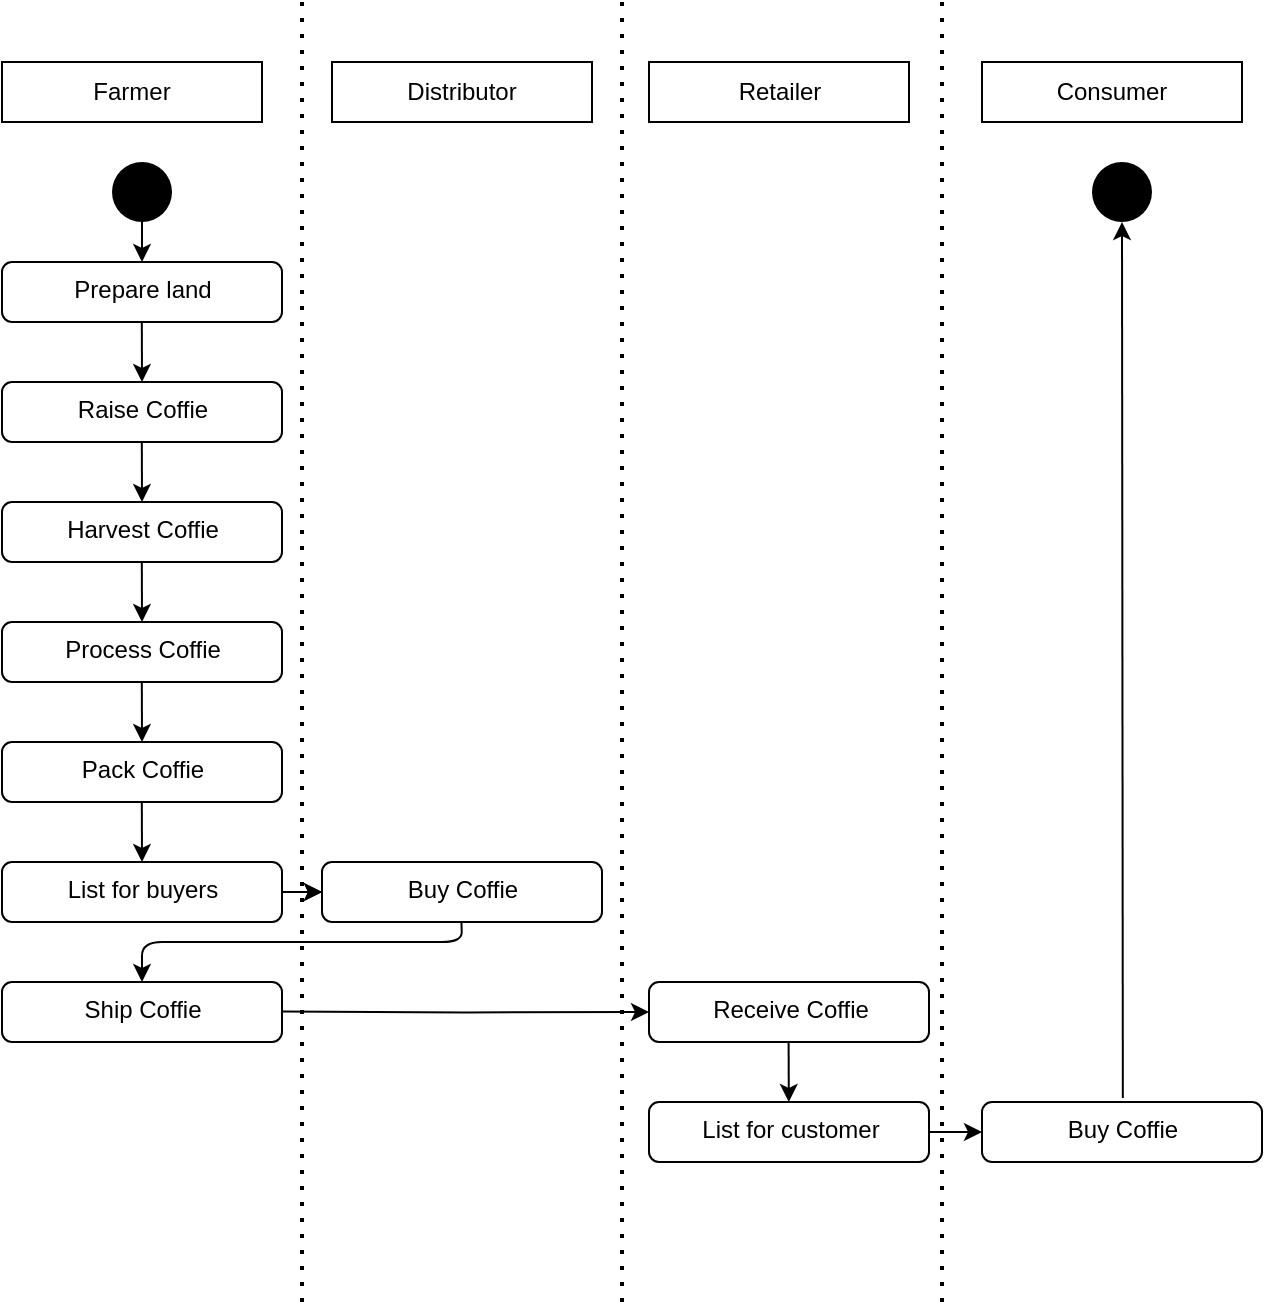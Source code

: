 <mxfile version="13.9.2" type="device" pages="4"><diagram id="e9fCxpU-WHXGcPH0KjLQ" name="activity"><mxGraphModel dx="1344" dy="700" grid="1" gridSize="10" guides="1" tooltips="1" connect="1" arrows="1" fold="1" page="1" pageScale="1" pageWidth="827" pageHeight="1169" math="0" shadow="0"><root><mxCell id="0"/><mxCell id="1" parent="0"/><mxCell id="8_IaiGzdP0HP_OJz6frU-2" value="Farmer" style="rounded=0;whiteSpace=wrap;html=1;" vertex="1" parent="1"><mxGeometry x="90" y="70" width="130" height="30" as="geometry"/></mxCell><mxCell id="8_IaiGzdP0HP_OJz6frU-3" value="Distributor" style="rounded=0;whiteSpace=wrap;html=1;" vertex="1" parent="1"><mxGeometry x="255" y="70" width="130" height="30" as="geometry"/></mxCell><mxCell id="8_IaiGzdP0HP_OJz6frU-4" value="Retailer" style="rounded=0;whiteSpace=wrap;html=1;" vertex="1" parent="1"><mxGeometry x="413.5" y="70" width="130" height="30" as="geometry"/></mxCell><mxCell id="8_IaiGzdP0HP_OJz6frU-5" value="Consumer" style="rounded=0;whiteSpace=wrap;html=1;" vertex="1" parent="1"><mxGeometry x="580" y="70" width="130" height="30" as="geometry"/></mxCell><mxCell id="8_IaiGzdP0HP_OJz6frU-7" value="" style="ellipse;fillColor=#000000;strokeColor=none;" vertex="1" parent="1"><mxGeometry x="145" y="120" width="30" height="30" as="geometry"/></mxCell><mxCell id="8_IaiGzdP0HP_OJz6frU-8" value="Prepare land" style="html=1;align=center;verticalAlign=top;rounded=1;absoluteArcSize=1;arcSize=10;dashed=0;" vertex="1" parent="1"><mxGeometry x="90" y="170" width="140" height="30" as="geometry"/></mxCell><mxCell id="8_IaiGzdP0HP_OJz6frU-9" value="Raise Coffie" style="html=1;align=center;verticalAlign=top;rounded=1;absoluteArcSize=1;arcSize=10;dashed=0;" vertex="1" parent="1"><mxGeometry x="90" y="230" width="140" height="30" as="geometry"/></mxCell><mxCell id="8_IaiGzdP0HP_OJz6frU-10" value="Harvest Coffie" style="html=1;align=center;verticalAlign=top;rounded=1;absoluteArcSize=1;arcSize=10;dashed=0;" vertex="1" parent="1"><mxGeometry x="90" y="290" width="140" height="30" as="geometry"/></mxCell><mxCell id="8_IaiGzdP0HP_OJz6frU-11" value="Process Coffie" style="html=1;align=center;verticalAlign=top;rounded=1;absoluteArcSize=1;arcSize=10;dashed=0;" vertex="1" parent="1"><mxGeometry x="90" y="350" width="140" height="30" as="geometry"/></mxCell><mxCell id="8_IaiGzdP0HP_OJz6frU-12" value="Pack Coffie" style="html=1;align=center;verticalAlign=top;rounded=1;absoluteArcSize=1;arcSize=10;dashed=0;" vertex="1" parent="1"><mxGeometry x="90" y="410" width="140" height="30" as="geometry"/></mxCell><mxCell id="8_IaiGzdP0HP_OJz6frU-38" value="" style="edgeStyle=orthogonalEdgeStyle;rounded=0;orthogonalLoop=1;jettySize=auto;html=1;" edge="1" parent="1" source="8_IaiGzdP0HP_OJz6frU-13" target="8_IaiGzdP0HP_OJz6frU-14"><mxGeometry relative="1" as="geometry"/></mxCell><mxCell id="8_IaiGzdP0HP_OJz6frU-13" value="List for buyers" style="html=1;align=center;verticalAlign=top;rounded=1;absoluteArcSize=1;arcSize=10;dashed=0;" vertex="1" parent="1"><mxGeometry x="90" y="470" width="140" height="30" as="geometry"/></mxCell><mxCell id="8_IaiGzdP0HP_OJz6frU-14" value="Buy Coffie" style="html=1;align=center;verticalAlign=top;rounded=1;absoluteArcSize=1;arcSize=10;dashed=0;" vertex="1" parent="1"><mxGeometry x="250" y="470" width="140" height="30" as="geometry"/></mxCell><mxCell id="8_IaiGzdP0HP_OJz6frU-15" value="Receive Coffie" style="html=1;align=center;verticalAlign=top;rounded=1;absoluteArcSize=1;arcSize=10;dashed=0;" vertex="1" parent="1"><mxGeometry x="413.5" y="530" width="140" height="30" as="geometry"/></mxCell><mxCell id="8_IaiGzdP0HP_OJz6frU-16" value="Ship Coffie" style="html=1;align=center;verticalAlign=top;rounded=1;absoluteArcSize=1;arcSize=10;dashed=0;" vertex="1" parent="1"><mxGeometry x="90" y="530" width="140" height="30" as="geometry"/></mxCell><mxCell id="8_IaiGzdP0HP_OJz6frU-17" value="List for customer" style="html=1;align=center;verticalAlign=top;rounded=1;absoluteArcSize=1;arcSize=10;dashed=0;" vertex="1" parent="1"><mxGeometry x="413.5" y="590" width="140" height="30" as="geometry"/></mxCell><mxCell id="8_IaiGzdP0HP_OJz6frU-18" value="Buy Coffie" style="html=1;align=center;verticalAlign=top;rounded=1;absoluteArcSize=1;arcSize=10;dashed=0;" vertex="1" parent="1"><mxGeometry x="580" y="590" width="140" height="30" as="geometry"/></mxCell><mxCell id="8_IaiGzdP0HP_OJz6frU-19" value="" style="ellipse;fillColor=#000000;strokeColor=none;" vertex="1" parent="1"><mxGeometry x="635" y="120" width="30" height="30" as="geometry"/></mxCell><mxCell id="8_IaiGzdP0HP_OJz6frU-29" value="" style="endArrow=classic;html=1;entryX=0.5;entryY=0;entryDx=0;entryDy=0;exitX=0.5;exitY=1;exitDx=0;exitDy=0;" edge="1" parent="1" source="8_IaiGzdP0HP_OJz6frU-7" target="8_IaiGzdP0HP_OJz6frU-8"><mxGeometry width="50" height="50" relative="1" as="geometry"><mxPoint x="170" y="250" as="sourcePoint"/><mxPoint x="170" y="220" as="targetPoint"/></mxGeometry></mxCell><mxCell id="8_IaiGzdP0HP_OJz6frU-30" value="" style="endArrow=classic;html=1;entryX=0.5;entryY=0;entryDx=0;entryDy=0;exitX=0.5;exitY=1;exitDx=0;exitDy=0;" edge="1" parent="1" target="8_IaiGzdP0HP_OJz6frU-9"><mxGeometry width="50" height="50" relative="1" as="geometry"><mxPoint x="159.91" y="200" as="sourcePoint"/><mxPoint x="159.91" y="220" as="targetPoint"/></mxGeometry></mxCell><mxCell id="8_IaiGzdP0HP_OJz6frU-31" value="" style="endArrow=classic;html=1;entryX=0.5;entryY=0;entryDx=0;entryDy=0;exitX=0.5;exitY=1;exitDx=0;exitDy=0;" edge="1" parent="1"><mxGeometry width="50" height="50" relative="1" as="geometry"><mxPoint x="159.91" y="260" as="sourcePoint"/><mxPoint x="160" y="290" as="targetPoint"/></mxGeometry></mxCell><mxCell id="8_IaiGzdP0HP_OJz6frU-32" value="" style="endArrow=classic;html=1;entryX=0.5;entryY=0;entryDx=0;entryDy=0;exitX=0.5;exitY=1;exitDx=0;exitDy=0;" edge="1" parent="1"><mxGeometry width="50" height="50" relative="1" as="geometry"><mxPoint x="159.91" y="320.0" as="sourcePoint"/><mxPoint x="160" y="350.0" as="targetPoint"/></mxGeometry></mxCell><mxCell id="8_IaiGzdP0HP_OJz6frU-33" value="" style="endArrow=classic;html=1;entryX=0.5;entryY=0;entryDx=0;entryDy=0;exitX=0.5;exitY=1;exitDx=0;exitDy=0;" edge="1" parent="1"><mxGeometry width="50" height="50" relative="1" as="geometry"><mxPoint x="159.91" y="380.0" as="sourcePoint"/><mxPoint x="160" y="410.0" as="targetPoint"/></mxGeometry></mxCell><mxCell id="8_IaiGzdP0HP_OJz6frU-34" value="" style="endArrow=classic;html=1;entryX=0.5;entryY=0;entryDx=0;entryDy=0;exitX=0.5;exitY=1;exitDx=0;exitDy=0;" edge="1" parent="1"><mxGeometry width="50" height="50" relative="1" as="geometry"><mxPoint x="159.91" y="440" as="sourcePoint"/><mxPoint x="160" y="470" as="targetPoint"/></mxGeometry></mxCell><mxCell id="8_IaiGzdP0HP_OJz6frU-35" value="" style="endArrow=classic;html=1;entryX=0;entryY=0.5;entryDx=0;entryDy=0;" edge="1" parent="1" target="8_IaiGzdP0HP_OJz6frU-14"><mxGeometry width="50" height="50" relative="1" as="geometry"><mxPoint x="230" y="485" as="sourcePoint"/><mxPoint x="240.09" y="490" as="targetPoint"/></mxGeometry></mxCell><mxCell id="8_IaiGzdP0HP_OJz6frU-36" value="" style="endArrow=classic;html=1;entryX=0.5;entryY=0;entryDx=0;entryDy=0;exitX=0.5;exitY=1;exitDx=0;exitDy=0;" edge="1" parent="1" target="8_IaiGzdP0HP_OJz6frU-16"><mxGeometry width="50" height="50" relative="1" as="geometry"><mxPoint x="319.72" y="500" as="sourcePoint"/><mxPoint x="319.81" y="530" as="targetPoint"/><Array as="points"><mxPoint x="320" y="510"/><mxPoint x="160" y="510"/></Array></mxGeometry></mxCell><mxCell id="8_IaiGzdP0HP_OJz6frU-39" value="" style="edgeStyle=orthogonalEdgeStyle;rounded=0;orthogonalLoop=1;jettySize=auto;html=1;entryX=0;entryY=0.5;entryDx=0;entryDy=0;" edge="1" parent="1" target="8_IaiGzdP0HP_OJz6frU-15"><mxGeometry relative="1" as="geometry"><mxPoint x="230" y="544.72" as="sourcePoint"/><mxPoint x="250" y="544.72" as="targetPoint"/></mxGeometry></mxCell><mxCell id="8_IaiGzdP0HP_OJz6frU-41" value="" style="endArrow=classic;html=1;entryX=0.5;entryY=0;entryDx=0;entryDy=0;exitX=0.5;exitY=1;exitDx=0;exitDy=0;" edge="1" parent="1"><mxGeometry width="50" height="50" relative="1" as="geometry"><mxPoint x="483.31" y="560" as="sourcePoint"/><mxPoint x="483.4" y="590" as="targetPoint"/></mxGeometry></mxCell><mxCell id="8_IaiGzdP0HP_OJz6frU-42" value="" style="endArrow=classic;html=1;exitX=1;exitY=0.5;exitDx=0;exitDy=0;entryX=0;entryY=0.5;entryDx=0;entryDy=0;" edge="1" parent="1" source="8_IaiGzdP0HP_OJz6frU-17" target="8_IaiGzdP0HP_OJz6frU-18"><mxGeometry width="50" height="50" relative="1" as="geometry"><mxPoint x="530" y="600.0" as="sourcePoint"/><mxPoint x="549" y="600" as="targetPoint"/></mxGeometry></mxCell><mxCell id="8_IaiGzdP0HP_OJz6frU-43" value="" style="endArrow=classic;html=1;entryX=0.5;entryY=1;entryDx=0;entryDy=0;exitX=0.503;exitY=-0.065;exitDx=0;exitDy=0;exitPerimeter=0;" edge="1" parent="1" source="8_IaiGzdP0HP_OJz6frU-18" target="8_IaiGzdP0HP_OJz6frU-19"><mxGeometry width="50" height="50" relative="1" as="geometry"><mxPoint x="620" y="580" as="sourcePoint"/><mxPoint x="620" y="160" as="targetPoint"/></mxGeometry></mxCell><mxCell id="8_IaiGzdP0HP_OJz6frU-44" value="" style="endArrow=none;dashed=1;html=1;dashPattern=1 3;strokeWidth=2;" edge="1" parent="1"><mxGeometry width="50" height="50" relative="1" as="geometry"><mxPoint x="240" y="690" as="sourcePoint"/><mxPoint x="240" y="40" as="targetPoint"/></mxGeometry></mxCell><mxCell id="8_IaiGzdP0HP_OJz6frU-45" value="" style="endArrow=none;dashed=1;html=1;dashPattern=1 3;strokeWidth=2;" edge="1" parent="1"><mxGeometry width="50" height="50" relative="1" as="geometry"><mxPoint x="400" y="690" as="sourcePoint"/><mxPoint x="400" y="40" as="targetPoint"/></mxGeometry></mxCell><mxCell id="8_IaiGzdP0HP_OJz6frU-46" value="" style="endArrow=none;dashed=1;html=1;dashPattern=1 3;strokeWidth=2;" edge="1" parent="1"><mxGeometry width="50" height="50" relative="1" as="geometry"><mxPoint x="560" y="690" as="sourcePoint"/><mxPoint x="560" y="40" as="targetPoint"/></mxGeometry></mxCell></root></mxGraphModel></diagram><diagram id="zgwiIW_dNNlIrsWDrz5J" name="sequence"><mxGraphModel dx="1232" dy="642" grid="1" gridSize="10" guides="1" tooltips="1" connect="1" arrows="1" fold="1" page="1" pageScale="1" pageWidth="827" pageHeight="1169" math="0" shadow="0"><root><mxCell id="5LWjA1ypY0tnn872EK9a-0"/><mxCell id="5LWjA1ypY0tnn872EK9a-1" parent="5LWjA1ypY0tnn872EK9a-0"/><mxCell id="MhWWAoXyLkbSi7-GrC1S-8" value="Coffee" style="shape=umlLifeline;perimeter=lifelinePerimeter;whiteSpace=wrap;html=1;container=1;collapsible=0;recursiveResize=0;outlineConnect=0;" vertex="1" parent="5LWjA1ypY0tnn872EK9a-1"><mxGeometry x="40" y="40" width="100" height="740" as="geometry"/></mxCell><mxCell id="MhWWAoXyLkbSi7-GrC1S-19" value="" style="html=1;points=[];perimeter=orthogonalPerimeter;" vertex="1" parent="MhWWAoXyLkbSi7-GrC1S-8"><mxGeometry x="45" y="80" width="10" height="560" as="geometry"/></mxCell><mxCell id="MhWWAoXyLkbSi7-GrC1S-9" value="Farmer" style="shape=umlLifeline;perimeter=lifelinePerimeter;whiteSpace=wrap;html=1;container=1;collapsible=0;recursiveResize=0;outlineConnect=0;" vertex="1" parent="5LWjA1ypY0tnn872EK9a-1"><mxGeometry x="200" y="40" width="100" height="720" as="geometry"/></mxCell><mxCell id="MhWWAoXyLkbSi7-GrC1S-22" value="" style="html=1;points=[];perimeter=orthogonalPerimeter;" vertex="1" parent="MhWWAoXyLkbSi7-GrC1S-9"><mxGeometry x="45" y="80" width="10" height="300" as="geometry"/></mxCell><mxCell id="MhWWAoXyLkbSi7-GrC1S-10" value="Distributor" style="shape=umlLifeline;perimeter=lifelinePerimeter;whiteSpace=wrap;html=1;container=1;collapsible=0;recursiveResize=0;outlineConnect=0;" vertex="1" parent="5LWjA1ypY0tnn872EK9a-1"><mxGeometry x="370" y="40" width="100" height="740" as="geometry"/></mxCell><mxCell id="MhWWAoXyLkbSi7-GrC1S-38" value="" style="html=1;points=[];perimeter=orthogonalPerimeter;" vertex="1" parent="MhWWAoXyLkbSi7-GrC1S-10"><mxGeometry x="45" y="210" width="10" height="80" as="geometry"/></mxCell><mxCell id="MhWWAoXyLkbSi7-GrC1S-11" value="Retailer" style="shape=umlLifeline;perimeter=lifelinePerimeter;whiteSpace=wrap;html=1;container=1;collapsible=0;recursiveResize=0;outlineConnect=0;" vertex="1" parent="5LWjA1ypY0tnn872EK9a-1"><mxGeometry x="550" y="40" width="100" height="740" as="geometry"/></mxCell><mxCell id="MhWWAoXyLkbSi7-GrC1S-37" value="" style="html=1;points=[];perimeter=orthogonalPerimeter;" vertex="1" parent="MhWWAoXyLkbSi7-GrC1S-11"><mxGeometry x="45" y="290" width="10" height="130" as="geometry"/></mxCell><mxCell id="MhWWAoXyLkbSi7-GrC1S-12" value="Customer" style="shape=umlLifeline;perimeter=lifelinePerimeter;whiteSpace=wrap;html=1;container=1;collapsible=0;recursiveResize=0;outlineConnect=0;" vertex="1" parent="5LWjA1ypY0tnn872EK9a-1"><mxGeometry x="720" y="40" width="100" height="740" as="geometry"/></mxCell><mxCell id="MhWWAoXyLkbSi7-GrC1S-36" value="" style="html=1;points=[];perimeter=orthogonalPerimeter;" vertex="1" parent="MhWWAoXyLkbSi7-GrC1S-12"><mxGeometry x="45" y="350" width="10" height="140" as="geometry"/></mxCell><mxCell id="MhWWAoXyLkbSi7-GrC1S-21" value="harvestItem()" style="html=1;verticalAlign=bottom;endArrow=block;exitX=-0.12;exitY=0.098;exitDx=0;exitDy=0;exitPerimeter=0;" edge="1" parent="5LWjA1ypY0tnn872EK9a-1" source="MhWWAoXyLkbSi7-GrC1S-22" target="MhWWAoXyLkbSi7-GrC1S-19"><mxGeometry width="80" relative="1" as="geometry"><mxPoint x="120" y="189.5" as="sourcePoint"/><mxPoint x="100" y="142" as="targetPoint"/></mxGeometry></mxCell><mxCell id="MhWWAoXyLkbSi7-GrC1S-23" value="processItem()" style="html=1;verticalAlign=bottom;endArrow=block;entryX=0.96;entryY=0.115;entryDx=0;entryDy=0;entryPerimeter=0;" edge="1" parent="5LWjA1ypY0tnn872EK9a-1" source="MhWWAoXyLkbSi7-GrC1S-22" target="MhWWAoXyLkbSi7-GrC1S-19"><mxGeometry width="80" relative="1" as="geometry"><mxPoint x="240.0" y="170" as="sourcePoint"/><mxPoint x="90.0" y="170.32" as="targetPoint"/></mxGeometry></mxCell><mxCell id="MhWWAoXyLkbSi7-GrC1S-24" value="packItem()" style="html=1;verticalAlign=bottom;endArrow=block;entryX=1;entryY=0.193;entryDx=0;entryDy=0;entryPerimeter=0;" edge="1" parent="5LWjA1ypY0tnn872EK9a-1" source="MhWWAoXyLkbSi7-GrC1S-22" target="MhWWAoXyLkbSi7-GrC1S-19"><mxGeometry width="80" relative="1" as="geometry"><mxPoint x="237" y="230.15" as="sourcePoint"/><mxPoint x="90.0" y="230.0" as="targetPoint"/></mxGeometry></mxCell><mxCell id="MhWWAoXyLkbSi7-GrC1S-25" value="addItem()" style="html=1;verticalAlign=bottom;endArrow=block;" edge="1" parent="5LWjA1ypY0tnn872EK9a-1"><mxGeometry width="80" relative="1" as="geometry"><mxPoint x="237" y="271" as="sourcePoint"/><mxPoint x="100" y="271" as="targetPoint"/></mxGeometry></mxCell><mxCell id="MhWWAoXyLkbSi7-GrC1S-26" value="buyItem()" style="html=1;verticalAlign=bottom;endArrow=block;" edge="1" parent="5LWjA1ypY0tnn872EK9a-1" source="MhWWAoXyLkbSi7-GrC1S-38" target="MhWWAoXyLkbSi7-GrC1S-22"><mxGeometry width="80" relative="1" as="geometry"><mxPoint x="407.34" y="300" as="sourcePoint"/><mxPoint x="260" y="300.85" as="targetPoint"/></mxGeometry></mxCell><mxCell id="MhWWAoXyLkbSi7-GrC1S-27" value="receiveItem()" style="html=1;verticalAlign=bottom;endArrow=block;" edge="1" parent="5LWjA1ypY0tnn872EK9a-1" source="MhWWAoXyLkbSi7-GrC1S-37" target="MhWWAoXyLkbSi7-GrC1S-22"><mxGeometry width="80" relative="1" as="geometry"><mxPoint x="560" y="400.15" as="sourcePoint"/><mxPoint x="290" y="400.0" as="targetPoint"/></mxGeometry></mxCell><mxCell id="MhWWAoXyLkbSi7-GrC1S-28" value="purchaseItem()" style="html=1;verticalAlign=bottom;endArrow=block;exitX=-0.033;exitY=0.257;exitDx=0;exitDy=0;exitPerimeter=0;" edge="1" parent="5LWjA1ypY0tnn872EK9a-1"><mxGeometry width="80" relative="1" as="geometry"><mxPoint x="767.34" y="430.0" as="sourcePoint"/><mxPoint x="610" y="428" as="targetPoint"/></mxGeometry></mxCell><mxCell id="MhWWAoXyLkbSi7-GrC1S-29" value="shipItem()" style="html=1;verticalAlign=bottom;endArrow=none;entryX=1.233;entryY=0.275;entryDx=0;entryDy=0;entryPerimeter=0;startArrow=block;startFill=1;endFill=0;" edge="1" parent="5LWjA1ypY0tnn872EK9a-1" source="MhWWAoXyLkbSi7-GrC1S-11"><mxGeometry width="80" relative="1" as="geometry"><mxPoint x="530.0" y="370.15" as="sourcePoint"/><mxPoint x="260" y="370.0" as="targetPoint"/></mxGeometry></mxCell><mxCell id="MhWWAoXyLkbSi7-GrC1S-31" value="fetchItem()" style="html=1;verticalAlign=bottom;endArrow=none;entryX=1.233;entryY=0.275;entryDx=0;entryDy=0;entryPerimeter=0;startArrow=block;startFill=1;endFill=0;" edge="1" parent="5LWjA1ypY0tnn872EK9a-1" source="MhWWAoXyLkbSi7-GrC1S-12"><mxGeometry width="80" relative="1" as="geometry"><mxPoint x="740" y="470" as="sourcePoint"/><mxPoint x="100" y="470.0" as="targetPoint"/></mxGeometry></mxCell><mxCell id="MhWWAoXyLkbSi7-GrC1S-32" value="fetchItem()" style="html=1;verticalAlign=bottom;endArrow=none;entryX=1.233;entryY=0.275;entryDx=0;entryDy=0;entryPerimeter=0;startArrow=block;startFill=1;endFill=0;" edge="1" parent="5LWjA1ypY0tnn872EK9a-1" source="MhWWAoXyLkbSi7-GrC1S-12"><mxGeometry width="80" relative="1" as="geometry"><mxPoint x="740.0" y="500" as="sourcePoint"/><mxPoint x="100" y="500" as="targetPoint"/></mxGeometry></mxCell></root></mxGraphModel></diagram><diagram id="B2jKLcdyxSyyls5CWub5" name="state"><mxGraphModel dx="845" dy="440" grid="1" gridSize="10" guides="1" tooltips="1" connect="1" arrows="1" fold="1" page="1" pageScale="1" pageWidth="827" pageHeight="1169" math="0" shadow="0"><root><mxCell id="j1TKeK3HS9GcrCDWMgZW-0"/><mxCell id="j1TKeK3HS9GcrCDWMgZW-1" parent="j1TKeK3HS9GcrCDWMgZW-0"/><mxCell id="u5nN58gUkvThAKFCCzEJ-17" value="" style="rounded=0;whiteSpace=wrap;html=1;" vertex="1" parent="j1TKeK3HS9GcrCDWMgZW-1"><mxGeometry y="435" width="1825" height="155" as="geometry"/></mxCell><mxCell id="lux2NiXGsREHG_rXZ_CL-0" value="Raised" style="html=1;align=center;verticalAlign=middle;rounded=1;absoluteArcSize=1;arcSize=10;dashed=0;" vertex="1" parent="j1TKeK3HS9GcrCDWMgZW-1"><mxGeometry x="105" y="495" width="140" height="40" as="geometry"/></mxCell><mxCell id="lux2NiXGsREHG_rXZ_CL-8" value="" style="ellipse;fillColor=#000000;strokeColor=none;" vertex="1" parent="j1TKeK3HS9GcrCDWMgZW-1"><mxGeometry x="45" y="500" width="30" height="30" as="geometry"/></mxCell><mxCell id="8ln21yFBmRQxWtLVN_E5-0" value="Harvested" style="html=1;align=center;verticalAlign=middle;rounded=1;absoluteArcSize=1;arcSize=10;dashed=0;" vertex="1" parent="j1TKeK3HS9GcrCDWMgZW-1"><mxGeometry x="269" y="495" width="140" height="40" as="geometry"/></mxCell><mxCell id="CQrrSv8AA5sZNxLF9O2H-0" value="Processed" style="html=1;align=center;verticalAlign=middle;rounded=1;absoluteArcSize=1;arcSize=10;dashed=0;" vertex="1" parent="j1TKeK3HS9GcrCDWMgZW-1"><mxGeometry x="425" y="495" width="140" height="40" as="geometry"/></mxCell><mxCell id="CQrrSv8AA5sZNxLF9O2H-1" value="Packed" style="html=1;align=center;verticalAlign=middle;rounded=1;absoluteArcSize=1;arcSize=10;dashed=0;" vertex="1" parent="j1TKeK3HS9GcrCDWMgZW-1"><mxGeometry x="585" y="495" width="140" height="40" as="geometry"/></mxCell><mxCell id="UP_xIV2l2lLaFTAl6YQy-0" value="adverteised for Distributor" style="html=1;align=center;verticalAlign=middle;rounded=1;absoluteArcSize=1;arcSize=10;dashed=0;" vertex="1" parent="j1TKeK3HS9GcrCDWMgZW-1"><mxGeometry x="745" y="495" width="140" height="40" as="geometry"/></mxCell><mxCell id="PWG3c5Tcv_qAnaU4qOdH-0" value="Sold to Distributor" style="html=1;align=center;verticalAlign=middle;rounded=1;absoluteArcSize=1;arcSize=10;dashed=0;" vertex="1" parent="j1TKeK3HS9GcrCDWMgZW-1"><mxGeometry x="905" y="495" width="140" height="40" as="geometry"/></mxCell><mxCell id="Y_SXz6pP7v4h3f1Hyuw2-0" value="Shipped" style="html=1;align=center;verticalAlign=middle;rounded=1;absoluteArcSize=1;arcSize=10;dashed=0;" vertex="1" parent="j1TKeK3HS9GcrCDWMgZW-1"><mxGeometry x="1065" y="495" width="140" height="40" as="geometry"/></mxCell><mxCell id="u5nN58gUkvThAKFCCzEJ-0" value="Received" style="html=1;align=center;verticalAlign=middle;rounded=1;absoluteArcSize=1;arcSize=10;dashed=0;" vertex="1" parent="j1TKeK3HS9GcrCDWMgZW-1"><mxGeometry x="1225" y="495" width="140" height="40" as="geometry"/></mxCell><mxCell id="u5nN58gUkvThAKFCCzEJ-1" value="advertise for Customer" style="html=1;align=center;verticalAlign=middle;rounded=1;absoluteArcSize=1;arcSize=10;dashed=0;" vertex="1" parent="j1TKeK3HS9GcrCDWMgZW-1"><mxGeometry x="1385" y="495" width="140" height="40" as="geometry"/></mxCell><mxCell id="u5nN58gUkvThAKFCCzEJ-2" value="Sold to Customer" style="html=1;align=center;verticalAlign=middle;rounded=1;absoluteArcSize=1;arcSize=10;dashed=0;" vertex="1" parent="j1TKeK3HS9GcrCDWMgZW-1"><mxGeometry x="1545" y="495" width="140" height="40" as="geometry"/></mxCell><mxCell id="u5nN58gUkvThAKFCCzEJ-3" value="" style="ellipse;html=1;shape=endState;fillColor=#000000;strokeColor=#000000;" vertex="1" parent="j1TKeK3HS9GcrCDWMgZW-1"><mxGeometry x="1725" y="500" width="30" height="30" as="geometry"/></mxCell><mxCell id="u5nN58gUkvThAKFCCzEJ-5" value="" style="endArrow=classic;html=1;entryX=0;entryY=0.5;entryDx=0;entryDy=0;exitX=1;exitY=0.5;exitDx=0;exitDy=0;" edge="1" parent="j1TKeK3HS9GcrCDWMgZW-1" source="lux2NiXGsREHG_rXZ_CL-8" target="lux2NiXGsREHG_rXZ_CL-0"><mxGeometry width="50" height="50" relative="1" as="geometry"><mxPoint x="75" y="510" as="sourcePoint"/><mxPoint x="125" y="460" as="targetPoint"/></mxGeometry></mxCell><mxCell id="u5nN58gUkvThAKFCCzEJ-6" value="" style="endArrow=classic;html=1;exitX=1;exitY=0.5;exitDx=0;exitDy=0;entryX=0;entryY=0.5;entryDx=0;entryDy=0;" edge="1" parent="j1TKeK3HS9GcrCDWMgZW-1" target="8ln21yFBmRQxWtLVN_E5-0"><mxGeometry width="50" height="50" relative="1" as="geometry"><mxPoint x="245.0" y="514.9" as="sourcePoint"/><mxPoint x="265" y="515" as="targetPoint"/></mxGeometry></mxCell><mxCell id="u5nN58gUkvThAKFCCzEJ-7" value="" style="endArrow=classic;html=1;exitX=1;exitY=0.5;exitDx=0;exitDy=0;" edge="1" parent="j1TKeK3HS9GcrCDWMgZW-1"><mxGeometry width="50" height="50" relative="1" as="geometry"><mxPoint x="409.0" y="514.88" as="sourcePoint"/><mxPoint x="425" y="515" as="targetPoint"/></mxGeometry></mxCell><mxCell id="u5nN58gUkvThAKFCCzEJ-8" value="" style="endArrow=classic;html=1;exitX=1;exitY=0.5;exitDx=0;exitDy=0;entryX=0;entryY=0.5;entryDx=0;entryDy=0;" edge="1" parent="j1TKeK3HS9GcrCDWMgZW-1" target="CQrrSv8AA5sZNxLF9O2H-1"><mxGeometry width="50" height="50" relative="1" as="geometry"><mxPoint x="565.0" y="514.9" as="sourcePoint"/><mxPoint x="581" y="515" as="targetPoint"/></mxGeometry></mxCell><mxCell id="u5nN58gUkvThAKFCCzEJ-9" value="" style="endArrow=classic;html=1;exitX=1;exitY=0.5;exitDx=0;exitDy=0;entryX=0;entryY=0.5;entryDx=0;entryDy=0;" edge="1" parent="j1TKeK3HS9GcrCDWMgZW-1"><mxGeometry width="50" height="50" relative="1" as="geometry"><mxPoint x="725.0" y="514.9" as="sourcePoint"/><mxPoint x="745" y="515" as="targetPoint"/></mxGeometry></mxCell><mxCell id="u5nN58gUkvThAKFCCzEJ-10" value="" style="endArrow=classic;html=1;exitX=1;exitY=0.5;exitDx=0;exitDy=0;entryX=0;entryY=0.5;entryDx=0;entryDy=0;" edge="1" parent="j1TKeK3HS9GcrCDWMgZW-1"><mxGeometry width="50" height="50" relative="1" as="geometry"><mxPoint x="885" y="514.86" as="sourcePoint"/><mxPoint x="905" y="514.96" as="targetPoint"/></mxGeometry></mxCell><mxCell id="u5nN58gUkvThAKFCCzEJ-11" value="" style="endArrow=classic;html=1;exitX=1;exitY=0.5;exitDx=0;exitDy=0;entryX=0;entryY=0.5;entryDx=0;entryDy=0;" edge="1" parent="j1TKeK3HS9GcrCDWMgZW-1"><mxGeometry width="50" height="50" relative="1" as="geometry"><mxPoint x="1045" y="514.86" as="sourcePoint"/><mxPoint x="1065" y="514.96" as="targetPoint"/></mxGeometry></mxCell><mxCell id="u5nN58gUkvThAKFCCzEJ-13" value="" style="endArrow=classic;html=1;exitX=1;exitY=0.5;exitDx=0;exitDy=0;entryX=0;entryY=0.5;entryDx=0;entryDy=0;" edge="1" parent="j1TKeK3HS9GcrCDWMgZW-1"><mxGeometry width="50" height="50" relative="1" as="geometry"><mxPoint x="1205" y="514.86" as="sourcePoint"/><mxPoint x="1225" y="514.96" as="targetPoint"/></mxGeometry></mxCell><mxCell id="u5nN58gUkvThAKFCCzEJ-14" value="" style="endArrow=classic;html=1;exitX=1;exitY=0.5;exitDx=0;exitDy=0;entryX=0;entryY=0.5;entryDx=0;entryDy=0;" edge="1" parent="j1TKeK3HS9GcrCDWMgZW-1"><mxGeometry width="50" height="50" relative="1" as="geometry"><mxPoint x="1365" y="514.86" as="sourcePoint"/><mxPoint x="1385" y="514.96" as="targetPoint"/></mxGeometry></mxCell><mxCell id="u5nN58gUkvThAKFCCzEJ-15" value="" style="endArrow=classic;html=1;exitX=1;exitY=0.5;exitDx=0;exitDy=0;entryX=0;entryY=0.5;entryDx=0;entryDy=0;" edge="1" parent="j1TKeK3HS9GcrCDWMgZW-1"><mxGeometry width="50" height="50" relative="1" as="geometry"><mxPoint x="1525" y="514.86" as="sourcePoint"/><mxPoint x="1545" y="514.96" as="targetPoint"/></mxGeometry></mxCell><mxCell id="u5nN58gUkvThAKFCCzEJ-16" value="" style="endArrow=classic;html=1;exitX=1;exitY=0.5;exitDx=0;exitDy=0;entryX=0;entryY=0.5;entryDx=0;entryDy=0;" edge="1" parent="j1TKeK3HS9GcrCDWMgZW-1" target="u5nN58gUkvThAKFCCzEJ-3"><mxGeometry width="50" height="50" relative="1" as="geometry"><mxPoint x="1685" y="514.88" as="sourcePoint"/><mxPoint x="1705" y="514.98" as="targetPoint"/></mxGeometry></mxCell><mxCell id="u5nN58gUkvThAKFCCzEJ-18" value="Coffee" style="rounded=0;whiteSpace=wrap;html=1;" vertex="1" parent="j1TKeK3HS9GcrCDWMgZW-1"><mxGeometry y="380" width="1825" height="55" as="geometry"/></mxCell><mxCell id="u5nN58gUkvThAKFCCzEJ-21" value="Farmer" style="rounded=1;whiteSpace=wrap;html=1;arcSize=50;" vertex="1" parent="j1TKeK3HS9GcrCDWMgZW-1"><mxGeometry x="110" y="100" width="140" height="40" as="geometry"/></mxCell><mxCell id="u5nN58gUkvThAKFCCzEJ-22" value="Farmer" style="rounded=1;whiteSpace=wrap;html=1;arcSize=50;" vertex="1" parent="j1TKeK3HS9GcrCDWMgZW-1"><mxGeometry x="274" y="100" width="140" height="40" as="geometry"/></mxCell><mxCell id="u5nN58gUkvThAKFCCzEJ-23" value="Farmer" style="rounded=1;whiteSpace=wrap;html=1;arcSize=50;" vertex="1" parent="j1TKeK3HS9GcrCDWMgZW-1"><mxGeometry x="430" y="100" width="140" height="40" as="geometry"/></mxCell><mxCell id="u5nN58gUkvThAKFCCzEJ-24" value="Farmer" style="rounded=1;whiteSpace=wrap;html=1;arcSize=50;" vertex="1" parent="j1TKeK3HS9GcrCDWMgZW-1"><mxGeometry x="590" y="100" width="140" height="40" as="geometry"/></mxCell><mxCell id="u5nN58gUkvThAKFCCzEJ-25" value="Farmer" style="rounded=1;whiteSpace=wrap;html=1;arcSize=50;" vertex="1" parent="j1TKeK3HS9GcrCDWMgZW-1"><mxGeometry x="750" y="100" width="140" height="40" as="geometry"/></mxCell><mxCell id="u5nN58gUkvThAKFCCzEJ-26" value="Distributor" style="rounded=1;whiteSpace=wrap;html=1;arcSize=50;" vertex="1" parent="j1TKeK3HS9GcrCDWMgZW-1"><mxGeometry x="910" y="100" width="140" height="40" as="geometry"/></mxCell><mxCell id="QtVRsqV3yUewpTwkknod-0" value="Farmer" style="rounded=1;whiteSpace=wrap;html=1;arcSize=50;" vertex="1" parent="j1TKeK3HS9GcrCDWMgZW-1"><mxGeometry x="1070" y="100" width="140" height="40" as="geometry"/></mxCell><mxCell id="QtVRsqV3yUewpTwkknod-1" value="Reseller" style="rounded=1;whiteSpace=wrap;html=1;arcSize=50;" vertex="1" parent="j1TKeK3HS9GcrCDWMgZW-1"><mxGeometry x="1230" y="100" width="140" height="40" as="geometry"/></mxCell><mxCell id="QtVRsqV3yUewpTwkknod-2" value="Reseller" style="rounded=1;whiteSpace=wrap;html=1;arcSize=50;" vertex="1" parent="j1TKeK3HS9GcrCDWMgZW-1"><mxGeometry x="1390" y="100" width="140" height="40" as="geometry"/></mxCell><mxCell id="QtVRsqV3yUewpTwkknod-3" value="Customer" style="rounded=1;whiteSpace=wrap;html=1;arcSize=50;" vertex="1" parent="j1TKeK3HS9GcrCDWMgZW-1"><mxGeometry x="1550" y="100" width="140" height="40" as="geometry"/></mxCell><mxCell id="QtVRsqV3yUewpTwkknod-4" value="" style="ellipse;fillColor=#000000;strokeColor=none;" vertex="1" parent="j1TKeK3HS9GcrCDWMgZW-1"><mxGeometry x="50" y="105" width="30" height="30" as="geometry"/></mxCell><mxCell id="QtVRsqV3yUewpTwkknod-5" value="" style="ellipse;html=1;shape=endState;fillColor=#000000;strokeColor=#000000;" vertex="1" parent="j1TKeK3HS9GcrCDWMgZW-1"><mxGeometry x="1730" y="105" width="30" height="30" as="geometry"/></mxCell><mxCell id="QtVRsqV3yUewpTwkknod-6" value="" style="endArrow=classic;html=1;entryX=0;entryY=0.5;entryDx=0;entryDy=0;exitX=1;exitY=0.5;exitDx=0;exitDy=0;" edge="1" parent="j1TKeK3HS9GcrCDWMgZW-1" source="QtVRsqV3yUewpTwkknod-4"><mxGeometry width="50" height="50" relative="1" as="geometry"><mxPoint x="80" y="115" as="sourcePoint"/><mxPoint x="110" y="120" as="targetPoint"/></mxGeometry></mxCell><mxCell id="QtVRsqV3yUewpTwkknod-7" value="" style="endArrow=classic;html=1;exitX=1;exitY=0.5;exitDx=0;exitDy=0;entryX=0;entryY=0.5;entryDx=0;entryDy=0;" edge="1" parent="j1TKeK3HS9GcrCDWMgZW-1"><mxGeometry width="50" height="50" relative="1" as="geometry"><mxPoint x="250" y="119.9" as="sourcePoint"/><mxPoint x="274" y="120" as="targetPoint"/></mxGeometry></mxCell><mxCell id="QtVRsqV3yUewpTwkknod-8" value="" style="endArrow=classic;html=1;exitX=1;exitY=0.5;exitDx=0;exitDy=0;" edge="1" parent="j1TKeK3HS9GcrCDWMgZW-1"><mxGeometry width="50" height="50" relative="1" as="geometry"><mxPoint x="414" y="119.88" as="sourcePoint"/><mxPoint x="430" y="120" as="targetPoint"/></mxGeometry></mxCell><mxCell id="QtVRsqV3yUewpTwkknod-9" value="" style="endArrow=classic;html=1;exitX=1;exitY=0.5;exitDx=0;exitDy=0;entryX=0;entryY=0.5;entryDx=0;entryDy=0;" edge="1" parent="j1TKeK3HS9GcrCDWMgZW-1"><mxGeometry width="50" height="50" relative="1" as="geometry"><mxPoint x="570" y="119.9" as="sourcePoint"/><mxPoint x="590" y="120" as="targetPoint"/></mxGeometry></mxCell><mxCell id="QtVRsqV3yUewpTwkknod-10" value="" style="endArrow=classic;html=1;exitX=1;exitY=0.5;exitDx=0;exitDy=0;entryX=0;entryY=0.5;entryDx=0;entryDy=0;" edge="1" parent="j1TKeK3HS9GcrCDWMgZW-1"><mxGeometry width="50" height="50" relative="1" as="geometry"><mxPoint x="730" y="119.9" as="sourcePoint"/><mxPoint x="750" y="120" as="targetPoint"/></mxGeometry></mxCell><mxCell id="QtVRsqV3yUewpTwkknod-11" value="" style="endArrow=classic;html=1;exitX=1;exitY=0.5;exitDx=0;exitDy=0;entryX=0;entryY=0.5;entryDx=0;entryDy=0;" edge="1" parent="j1TKeK3HS9GcrCDWMgZW-1"><mxGeometry width="50" height="50" relative="1" as="geometry"><mxPoint x="890" y="119.86" as="sourcePoint"/><mxPoint x="910" y="119.96" as="targetPoint"/></mxGeometry></mxCell><mxCell id="QtVRsqV3yUewpTwkknod-12" value="" style="endArrow=classic;html=1;exitX=1;exitY=0.5;exitDx=0;exitDy=0;entryX=0;entryY=0.5;entryDx=0;entryDy=0;" edge="1" parent="j1TKeK3HS9GcrCDWMgZW-1"><mxGeometry width="50" height="50" relative="1" as="geometry"><mxPoint x="1050" y="119.86" as="sourcePoint"/><mxPoint x="1070" y="119.96" as="targetPoint"/></mxGeometry></mxCell><mxCell id="QtVRsqV3yUewpTwkknod-13" value="" style="endArrow=classic;html=1;exitX=1;exitY=0.5;exitDx=0;exitDy=0;entryX=0;entryY=0.5;entryDx=0;entryDy=0;" edge="1" parent="j1TKeK3HS9GcrCDWMgZW-1"><mxGeometry width="50" height="50" relative="1" as="geometry"><mxPoint x="1210" y="119.86" as="sourcePoint"/><mxPoint x="1230" y="119.96" as="targetPoint"/></mxGeometry></mxCell><mxCell id="QtVRsqV3yUewpTwkknod-14" value="" style="endArrow=classic;html=1;exitX=1;exitY=0.5;exitDx=0;exitDy=0;entryX=0;entryY=0.5;entryDx=0;entryDy=0;" edge="1" parent="j1TKeK3HS9GcrCDWMgZW-1"><mxGeometry width="50" height="50" relative="1" as="geometry"><mxPoint x="1370" y="119.86" as="sourcePoint"/><mxPoint x="1390" y="119.96" as="targetPoint"/></mxGeometry></mxCell><mxCell id="QtVRsqV3yUewpTwkknod-15" value="" style="endArrow=classic;html=1;exitX=1;exitY=0.5;exitDx=0;exitDy=0;entryX=0;entryY=0.5;entryDx=0;entryDy=0;" edge="1" parent="j1TKeK3HS9GcrCDWMgZW-1"><mxGeometry width="50" height="50" relative="1" as="geometry"><mxPoint x="1530" y="119.86" as="sourcePoint"/><mxPoint x="1550" y="119.96" as="targetPoint"/></mxGeometry></mxCell><mxCell id="QtVRsqV3yUewpTwkknod-16" value="" style="endArrow=classic;html=1;exitX=1;exitY=0.5;exitDx=0;exitDy=0;entryX=0;entryY=0.5;entryDx=0;entryDy=0;" edge="1" parent="j1TKeK3HS9GcrCDWMgZW-1" target="QtVRsqV3yUewpTwkknod-5"><mxGeometry width="50" height="50" relative="1" as="geometry"><mxPoint x="1690" y="119.88" as="sourcePoint"/><mxPoint x="1710" y="119.98" as="targetPoint"/></mxGeometry></mxCell><mxCell id="QtVRsqV3yUewpTwkknod-18" value="raiseCoffee" style="verticalLabelPosition=center;verticalAlign=middle;html=1;shape=mxgraph.basic.diag_snip_rect;dx=6;" vertex="1" parent="j1TKeK3HS9GcrCDWMgZW-1"><mxGeometry x="110" y="280" width="140" height="60" as="geometry"/></mxCell><mxCell id="QtVRsqV3yUewpTwkknod-19" value="isFarmer" style="rounded=0;whiteSpace=wrap;html=1;" vertex="1" parent="j1TKeK3HS9GcrCDWMgZW-1"><mxGeometry x="110" y="180" width="140" height="60" as="geometry"/></mxCell><mxCell id="QtVRsqV3yUewpTwkknod-21" value="" style="endArrow=classic;html=1;exitX=0.481;exitY=1.031;exitDx=0;exitDy=0;exitPerimeter=0;entryX=0.481;entryY=0;entryDx=0;entryDy=0;entryPerimeter=0;" edge="1" parent="j1TKeK3HS9GcrCDWMgZW-1"><mxGeometry width="50" height="50" relative="1" as="geometry"><mxPoint x="179.88" y="241.24" as="sourcePoint"/><mxPoint x="179.88" y="280" as="targetPoint"/></mxGeometry></mxCell><mxCell id="QtVRsqV3yUewpTwkknod-22" value="" style="endArrow=classic;html=1;exitX=0.481;exitY=1.031;exitDx=0;exitDy=0;exitPerimeter=0;entryX=0.481;entryY=0;entryDx=0;entryDy=0;entryPerimeter=0;" edge="1" parent="j1TKeK3HS9GcrCDWMgZW-1"><mxGeometry width="50" height="50" relative="1" as="geometry"><mxPoint x="179.88" y="141.24" as="sourcePoint"/><mxPoint x="179.88" y="180" as="targetPoint"/></mxGeometry></mxCell><mxCell id="QtVRsqV3yUewpTwkknod-23" value="" style="endArrow=classic;html=1;exitX=0.481;exitY=1.031;exitDx=0;exitDy=0;exitPerimeter=0;entryX=0.481;entryY=0;entryDx=0;entryDy=0;entryPerimeter=0;" edge="1" parent="j1TKeK3HS9GcrCDWMgZW-1"><mxGeometry width="50" height="50" relative="1" as="geometry"><mxPoint x="179.88" y="340.0" as="sourcePoint"/><mxPoint x="179.88" y="378.76" as="targetPoint"/></mxGeometry></mxCell><mxCell id="QtVRsqV3yUewpTwkknod-26" value="HarvestCoffiee" style="verticalLabelPosition=center;verticalAlign=middle;html=1;shape=mxgraph.basic.diag_snip_rect;dx=6;" vertex="1" parent="j1TKeK3HS9GcrCDWMgZW-1"><mxGeometry x="269" y="278.76" width="140" height="60" as="geometry"/></mxCell><mxCell id="QtVRsqV3yUewpTwkknod-27" value="isFarmer,&lt;br&gt;isRised" style="rounded=0;whiteSpace=wrap;html=1;" vertex="1" parent="j1TKeK3HS9GcrCDWMgZW-1"><mxGeometry x="269" y="178.76" width="140" height="60" as="geometry"/></mxCell><mxCell id="QtVRsqV3yUewpTwkknod-28" value="" style="endArrow=classic;html=1;exitX=0.481;exitY=1.031;exitDx=0;exitDy=0;exitPerimeter=0;entryX=0.481;entryY=0;entryDx=0;entryDy=0;entryPerimeter=0;" edge="1" parent="j1TKeK3HS9GcrCDWMgZW-1"><mxGeometry width="50" height="50" relative="1" as="geometry"><mxPoint x="338.88" y="240" as="sourcePoint"/><mxPoint x="338.88" y="278.76" as="targetPoint"/></mxGeometry></mxCell><mxCell id="QtVRsqV3yUewpTwkknod-29" value="" style="endArrow=classic;html=1;exitX=0.481;exitY=1.031;exitDx=0;exitDy=0;exitPerimeter=0;entryX=0.481;entryY=0;entryDx=0;entryDy=0;entryPerimeter=0;" edge="1" parent="j1TKeK3HS9GcrCDWMgZW-1"><mxGeometry width="50" height="50" relative="1" as="geometry"><mxPoint x="338.88" y="140" as="sourcePoint"/><mxPoint x="338.88" y="178.76" as="targetPoint"/></mxGeometry></mxCell><mxCell id="QtVRsqV3yUewpTwkknod-30" value="" style="endArrow=classic;html=1;exitX=0.481;exitY=1.031;exitDx=0;exitDy=0;exitPerimeter=0;entryX=0.481;entryY=0;entryDx=0;entryDy=0;entryPerimeter=0;" edge="1" parent="j1TKeK3HS9GcrCDWMgZW-1"><mxGeometry width="50" height="50" relative="1" as="geometry"><mxPoint x="338.88" y="338.76" as="sourcePoint"/><mxPoint x="338.88" y="377.52" as="targetPoint"/></mxGeometry></mxCell><mxCell id="QtVRsqV3yUewpTwkknod-31" value="processCoffee" style="verticalLabelPosition=center;verticalAlign=middle;html=1;shape=mxgraph.basic.diag_snip_rect;dx=6;" vertex="1" parent="j1TKeK3HS9GcrCDWMgZW-1"><mxGeometry x="430" y="278.76" width="140" height="60" as="geometry"/></mxCell><mxCell id="QtVRsqV3yUewpTwkknod-32" value="isFarmer,&lt;br&gt;isHarvested" style="rounded=0;whiteSpace=wrap;html=1;" vertex="1" parent="j1TKeK3HS9GcrCDWMgZW-1"><mxGeometry x="430" y="178.76" width="140" height="60" as="geometry"/></mxCell><mxCell id="QtVRsqV3yUewpTwkknod-33" value="" style="endArrow=classic;html=1;exitX=0.481;exitY=1.031;exitDx=0;exitDy=0;exitPerimeter=0;entryX=0.481;entryY=0;entryDx=0;entryDy=0;entryPerimeter=0;" edge="1" parent="j1TKeK3HS9GcrCDWMgZW-1"><mxGeometry width="50" height="50" relative="1" as="geometry"><mxPoint x="499.88" y="240" as="sourcePoint"/><mxPoint x="499.88" y="278.76" as="targetPoint"/></mxGeometry></mxCell><mxCell id="QtVRsqV3yUewpTwkknod-34" value="" style="endArrow=classic;html=1;exitX=0.481;exitY=1.031;exitDx=0;exitDy=0;exitPerimeter=0;entryX=0.481;entryY=0;entryDx=0;entryDy=0;entryPerimeter=0;" edge="1" parent="j1TKeK3HS9GcrCDWMgZW-1"><mxGeometry width="50" height="50" relative="1" as="geometry"><mxPoint x="499.88" y="140" as="sourcePoint"/><mxPoint x="499.88" y="178.76" as="targetPoint"/></mxGeometry></mxCell><mxCell id="QtVRsqV3yUewpTwkknod-35" value="" style="endArrow=classic;html=1;exitX=0.481;exitY=1.031;exitDx=0;exitDy=0;exitPerimeter=0;entryX=0.481;entryY=0;entryDx=0;entryDy=0;entryPerimeter=0;" edge="1" parent="j1TKeK3HS9GcrCDWMgZW-1"><mxGeometry width="50" height="50" relative="1" as="geometry"><mxPoint x="499.88" y="338.76" as="sourcePoint"/><mxPoint x="499.88" y="377.52" as="targetPoint"/></mxGeometry></mxCell><mxCell id="QtVRsqV3yUewpTwkknod-41" style="edgeStyle=orthogonalEdgeStyle;rounded=0;orthogonalLoop=1;jettySize=auto;html=1;startArrow=block;startFill=1;endArrow=none;endFill=0;" edge="1" parent="j1TKeK3HS9GcrCDWMgZW-1" source="QtVRsqV3yUewpTwkknod-36" target="QtVRsqV3yUewpTwkknod-31"><mxGeometry relative="1" as="geometry"/></mxCell><mxCell id="QtVRsqV3yUewpTwkknod-36" value="packCoffee" style="verticalLabelPosition=center;verticalAlign=middle;html=1;shape=mxgraph.basic.diag_snip_rect;dx=6;" vertex="1" parent="j1TKeK3HS9GcrCDWMgZW-1"><mxGeometry x="590" y="278.76" width="140" height="60" as="geometry"/></mxCell><mxCell id="QtVRsqV3yUewpTwkknod-37" value="isFarmer,&lt;br&gt;isProcessed" style="rounded=0;whiteSpace=wrap;html=1;" vertex="1" parent="j1TKeK3HS9GcrCDWMgZW-1"><mxGeometry x="590" y="178.76" width="140" height="60" as="geometry"/></mxCell><mxCell id="QtVRsqV3yUewpTwkknod-38" value="" style="endArrow=classic;html=1;exitX=0.481;exitY=1.031;exitDx=0;exitDy=0;exitPerimeter=0;entryX=0.481;entryY=0;entryDx=0;entryDy=0;entryPerimeter=0;" edge="1" parent="j1TKeK3HS9GcrCDWMgZW-1"><mxGeometry width="50" height="50" relative="1" as="geometry"><mxPoint x="659.88" y="240" as="sourcePoint"/><mxPoint x="659.88" y="278.76" as="targetPoint"/></mxGeometry></mxCell><mxCell id="QtVRsqV3yUewpTwkknod-39" value="" style="endArrow=classic;html=1;exitX=0.481;exitY=1.031;exitDx=0;exitDy=0;exitPerimeter=0;entryX=0.481;entryY=0;entryDx=0;entryDy=0;entryPerimeter=0;" edge="1" parent="j1TKeK3HS9GcrCDWMgZW-1"><mxGeometry width="50" height="50" relative="1" as="geometry"><mxPoint x="659.88" y="140" as="sourcePoint"/><mxPoint x="659.88" y="178.76" as="targetPoint"/></mxGeometry></mxCell><mxCell id="QtVRsqV3yUewpTwkknod-40" value="" style="endArrow=classic;html=1;exitX=0.481;exitY=1.031;exitDx=0;exitDy=0;exitPerimeter=0;entryX=0.481;entryY=0;entryDx=0;entryDy=0;entryPerimeter=0;" edge="1" parent="j1TKeK3HS9GcrCDWMgZW-1"><mxGeometry width="50" height="50" relative="1" as="geometry"><mxPoint x="659.88" y="338.76" as="sourcePoint"/><mxPoint x="659.88" y="377.52" as="targetPoint"/></mxGeometry></mxCell><mxCell id="QtVRsqV3yUewpTwkknod-42" value="advertiseCoffee" style="verticalLabelPosition=center;verticalAlign=middle;html=1;shape=mxgraph.basic.diag_snip_rect;dx=6;" vertex="1" parent="j1TKeK3HS9GcrCDWMgZW-1"><mxGeometry x="750" y="278.76" width="140" height="60" as="geometry"/></mxCell><mxCell id="QtVRsqV3yUewpTwkknod-43" value="isFarmer,&lt;br&gt;isPacked" style="rounded=0;whiteSpace=wrap;html=1;" vertex="1" parent="j1TKeK3HS9GcrCDWMgZW-1"><mxGeometry x="750" y="178.76" width="140" height="60" as="geometry"/></mxCell><mxCell id="QtVRsqV3yUewpTwkknod-44" value="" style="endArrow=classic;html=1;exitX=0.481;exitY=1.031;exitDx=0;exitDy=0;exitPerimeter=0;entryX=0.481;entryY=0;entryDx=0;entryDy=0;entryPerimeter=0;" edge="1" parent="j1TKeK3HS9GcrCDWMgZW-1"><mxGeometry width="50" height="50" relative="1" as="geometry"><mxPoint x="819.88" y="240" as="sourcePoint"/><mxPoint x="819.88" y="278.76" as="targetPoint"/></mxGeometry></mxCell><mxCell id="QtVRsqV3yUewpTwkknod-45" value="" style="endArrow=classic;html=1;exitX=0.481;exitY=1.031;exitDx=0;exitDy=0;exitPerimeter=0;entryX=0.481;entryY=0;entryDx=0;entryDy=0;entryPerimeter=0;" edge="1" parent="j1TKeK3HS9GcrCDWMgZW-1"><mxGeometry width="50" height="50" relative="1" as="geometry"><mxPoint x="819.88" y="140" as="sourcePoint"/><mxPoint x="819.88" y="178.76" as="targetPoint"/></mxGeometry></mxCell><mxCell id="QtVRsqV3yUewpTwkknod-46" value="" style="endArrow=classic;html=1;exitX=0.481;exitY=1.031;exitDx=0;exitDy=0;exitPerimeter=0;entryX=0.481;entryY=0;entryDx=0;entryDy=0;entryPerimeter=0;" edge="1" parent="j1TKeK3HS9GcrCDWMgZW-1"><mxGeometry width="50" height="50" relative="1" as="geometry"><mxPoint x="819.88" y="338.76" as="sourcePoint"/><mxPoint x="819.88" y="377.52" as="targetPoint"/></mxGeometry></mxCell><mxCell id="QtVRsqV3yUewpTwkknod-47" value="sell" style="verticalLabelPosition=center;verticalAlign=middle;html=1;shape=mxgraph.basic.diag_snip_rect;dx=6;" vertex="1" parent="j1TKeK3HS9GcrCDWMgZW-1"><mxGeometry x="910" y="278.76" width="140" height="60" as="geometry"/></mxCell><mxCell id="QtVRsqV3yUewpTwkknod-48" value="isDistributor,&lt;br&gt;isAdvertised" style="rounded=0;whiteSpace=wrap;html=1;" vertex="1" parent="j1TKeK3HS9GcrCDWMgZW-1"><mxGeometry x="910" y="178.76" width="140" height="60" as="geometry"/></mxCell><mxCell id="QtVRsqV3yUewpTwkknod-49" value="" style="endArrow=classic;html=1;exitX=0.481;exitY=1.031;exitDx=0;exitDy=0;exitPerimeter=0;entryX=0.481;entryY=0;entryDx=0;entryDy=0;entryPerimeter=0;" edge="1" parent="j1TKeK3HS9GcrCDWMgZW-1"><mxGeometry width="50" height="50" relative="1" as="geometry"><mxPoint x="979.88" y="240" as="sourcePoint"/><mxPoint x="979.88" y="278.76" as="targetPoint"/></mxGeometry></mxCell><mxCell id="QtVRsqV3yUewpTwkknod-50" value="" style="endArrow=classic;html=1;exitX=0.481;exitY=1.031;exitDx=0;exitDy=0;exitPerimeter=0;entryX=0.481;entryY=0;entryDx=0;entryDy=0;entryPerimeter=0;" edge="1" parent="j1TKeK3HS9GcrCDWMgZW-1"><mxGeometry width="50" height="50" relative="1" as="geometry"><mxPoint x="979.88" y="140" as="sourcePoint"/><mxPoint x="979.88" y="178.76" as="targetPoint"/></mxGeometry></mxCell><mxCell id="QtVRsqV3yUewpTwkknod-51" value="" style="endArrow=classic;html=1;exitX=0.481;exitY=1.031;exitDx=0;exitDy=0;exitPerimeter=0;entryX=0.481;entryY=0;entryDx=0;entryDy=0;entryPerimeter=0;" edge="1" parent="j1TKeK3HS9GcrCDWMgZW-1"><mxGeometry width="50" height="50" relative="1" as="geometry"><mxPoint x="979.88" y="338.76" as="sourcePoint"/><mxPoint x="979.88" y="377.52" as="targetPoint"/></mxGeometry></mxCell><mxCell id="QtVRsqV3yUewpTwkknod-52" value="ship" style="verticalLabelPosition=center;verticalAlign=middle;html=1;shape=mxgraph.basic.diag_snip_rect;dx=6;" vertex="1" parent="j1TKeK3HS9GcrCDWMgZW-1"><mxGeometry x="1070" y="281.24" width="140" height="60" as="geometry"/></mxCell><mxCell id="QtVRsqV3yUewpTwkknod-53" value="isFarmer,&lt;br&gt;isSold" style="rounded=0;whiteSpace=wrap;html=1;" vertex="1" parent="j1TKeK3HS9GcrCDWMgZW-1"><mxGeometry x="1070" y="181.24" width="140" height="60" as="geometry"/></mxCell><mxCell id="QtVRsqV3yUewpTwkknod-54" value="" style="endArrow=classic;html=1;exitX=0.481;exitY=1.031;exitDx=0;exitDy=0;exitPerimeter=0;entryX=0.481;entryY=0;entryDx=0;entryDy=0;entryPerimeter=0;" edge="1" parent="j1TKeK3HS9GcrCDWMgZW-1"><mxGeometry width="50" height="50" relative="1" as="geometry"><mxPoint x="1139.88" y="242.48" as="sourcePoint"/><mxPoint x="1139.88" y="281.24" as="targetPoint"/></mxGeometry></mxCell><mxCell id="QtVRsqV3yUewpTwkknod-55" value="" style="endArrow=classic;html=1;exitX=0.481;exitY=1.031;exitDx=0;exitDy=0;exitPerimeter=0;entryX=0.481;entryY=0;entryDx=0;entryDy=0;entryPerimeter=0;" edge="1" parent="j1TKeK3HS9GcrCDWMgZW-1"><mxGeometry width="50" height="50" relative="1" as="geometry"><mxPoint x="1139.88" y="142.48" as="sourcePoint"/><mxPoint x="1139.88" y="181.24" as="targetPoint"/></mxGeometry></mxCell><mxCell id="QtVRsqV3yUewpTwkknod-56" value="" style="endArrow=classic;html=1;exitX=0.481;exitY=1.031;exitDx=0;exitDy=0;exitPerimeter=0;entryX=0.481;entryY=0;entryDx=0;entryDy=0;entryPerimeter=0;" edge="1" parent="j1TKeK3HS9GcrCDWMgZW-1"><mxGeometry width="50" height="50" relative="1" as="geometry"><mxPoint x="1139.88" y="341.24" as="sourcePoint"/><mxPoint x="1139.88" y="380.0" as="targetPoint"/></mxGeometry></mxCell><mxCell id="QtVRsqV3yUewpTwkknod-57" value="receive" style="verticalLabelPosition=center;verticalAlign=middle;html=1;shape=mxgraph.basic.diag_snip_rect;dx=6;" vertex="1" parent="j1TKeK3HS9GcrCDWMgZW-1"><mxGeometry x="1230" y="278.76" width="140" height="60" as="geometry"/></mxCell><mxCell id="QtVRsqV3yUewpTwkknod-58" value="isReseller" style="rounded=0;whiteSpace=wrap;html=1;" vertex="1" parent="j1TKeK3HS9GcrCDWMgZW-1"><mxGeometry x="1230" y="178.76" width="140" height="60" as="geometry"/></mxCell><mxCell id="QtVRsqV3yUewpTwkknod-59" value="" style="endArrow=classic;html=1;exitX=0.481;exitY=1.031;exitDx=0;exitDy=0;exitPerimeter=0;entryX=0.481;entryY=0;entryDx=0;entryDy=0;entryPerimeter=0;" edge="1" parent="j1TKeK3HS9GcrCDWMgZW-1"><mxGeometry width="50" height="50" relative="1" as="geometry"><mxPoint x="1299.88" y="240.0" as="sourcePoint"/><mxPoint x="1299.88" y="278.76" as="targetPoint"/></mxGeometry></mxCell><mxCell id="QtVRsqV3yUewpTwkknod-60" value="" style="endArrow=classic;html=1;exitX=0.481;exitY=1.031;exitDx=0;exitDy=0;exitPerimeter=0;entryX=0.481;entryY=0;entryDx=0;entryDy=0;entryPerimeter=0;" edge="1" parent="j1TKeK3HS9GcrCDWMgZW-1"><mxGeometry width="50" height="50" relative="1" as="geometry"><mxPoint x="1299.88" y="140.0" as="sourcePoint"/><mxPoint x="1299.88" y="178.76" as="targetPoint"/></mxGeometry></mxCell><mxCell id="QtVRsqV3yUewpTwkknod-61" value="" style="endArrow=classic;html=1;exitX=0.481;exitY=1.031;exitDx=0;exitDy=0;exitPerimeter=0;entryX=0.481;entryY=0;entryDx=0;entryDy=0;entryPerimeter=0;" edge="1" parent="j1TKeK3HS9GcrCDWMgZW-1"><mxGeometry width="50" height="50" relative="1" as="geometry"><mxPoint x="1299.88" y="338.76" as="sourcePoint"/><mxPoint x="1299.88" y="377.52" as="targetPoint"/></mxGeometry></mxCell><mxCell id="QtVRsqV3yUewpTwkknod-62" value="advertise" style="verticalLabelPosition=center;verticalAlign=middle;html=1;shape=mxgraph.basic.diag_snip_rect;dx=6;" vertex="1" parent="j1TKeK3HS9GcrCDWMgZW-1"><mxGeometry x="1390" y="278.76" width="140" height="60" as="geometry"/></mxCell><mxCell id="QtVRsqV3yUewpTwkknod-63" value="isReseller,&lt;br&gt;isReceived" style="rounded=0;whiteSpace=wrap;html=1;" vertex="1" parent="j1TKeK3HS9GcrCDWMgZW-1"><mxGeometry x="1390" y="178.76" width="140" height="60" as="geometry"/></mxCell><mxCell id="QtVRsqV3yUewpTwkknod-64" value="" style="endArrow=classic;html=1;exitX=0.481;exitY=1.031;exitDx=0;exitDy=0;exitPerimeter=0;entryX=0.481;entryY=0;entryDx=0;entryDy=0;entryPerimeter=0;" edge="1" parent="j1TKeK3HS9GcrCDWMgZW-1"><mxGeometry width="50" height="50" relative="1" as="geometry"><mxPoint x="1459.88" y="240" as="sourcePoint"/><mxPoint x="1459.88" y="278.76" as="targetPoint"/></mxGeometry></mxCell><mxCell id="QtVRsqV3yUewpTwkknod-65" value="" style="endArrow=classic;html=1;exitX=0.481;exitY=1.031;exitDx=0;exitDy=0;exitPerimeter=0;entryX=0.481;entryY=0;entryDx=0;entryDy=0;entryPerimeter=0;" edge="1" parent="j1TKeK3HS9GcrCDWMgZW-1"><mxGeometry width="50" height="50" relative="1" as="geometry"><mxPoint x="1459.88" y="140" as="sourcePoint"/><mxPoint x="1459.88" y="178.76" as="targetPoint"/></mxGeometry></mxCell><mxCell id="QtVRsqV3yUewpTwkknod-66" value="" style="endArrow=classic;html=1;exitX=0.481;exitY=1.031;exitDx=0;exitDy=0;exitPerimeter=0;entryX=0.481;entryY=0;entryDx=0;entryDy=0;entryPerimeter=0;" edge="1" parent="j1TKeK3HS9GcrCDWMgZW-1"><mxGeometry width="50" height="50" relative="1" as="geometry"><mxPoint x="1459.88" y="338.76" as="sourcePoint"/><mxPoint x="1459.88" y="377.52" as="targetPoint"/></mxGeometry></mxCell><mxCell id="QtVRsqV3yUewpTwkknod-67" value="buy" style="verticalLabelPosition=center;verticalAlign=middle;html=1;shape=mxgraph.basic.diag_snip_rect;dx=6;" vertex="1" parent="j1TKeK3HS9GcrCDWMgZW-1"><mxGeometry x="1550" y="278.76" width="140" height="60" as="geometry"/></mxCell><mxCell id="QtVRsqV3yUewpTwkknod-68" value="isCustomer" style="rounded=0;whiteSpace=wrap;html=1;" vertex="1" parent="j1TKeK3HS9GcrCDWMgZW-1"><mxGeometry x="1550" y="178.76" width="140" height="60" as="geometry"/></mxCell><mxCell id="QtVRsqV3yUewpTwkknod-69" value="" style="endArrow=classic;html=1;exitX=0.481;exitY=1.031;exitDx=0;exitDy=0;exitPerimeter=0;entryX=0.481;entryY=0;entryDx=0;entryDy=0;entryPerimeter=0;" edge="1" parent="j1TKeK3HS9GcrCDWMgZW-1"><mxGeometry width="50" height="50" relative="1" as="geometry"><mxPoint x="1619.88" y="240" as="sourcePoint"/><mxPoint x="1619.88" y="278.76" as="targetPoint"/></mxGeometry></mxCell><mxCell id="QtVRsqV3yUewpTwkknod-70" value="" style="endArrow=classic;html=1;exitX=0.481;exitY=1.031;exitDx=0;exitDy=0;exitPerimeter=0;entryX=0.481;entryY=0;entryDx=0;entryDy=0;entryPerimeter=0;" edge="1" parent="j1TKeK3HS9GcrCDWMgZW-1"><mxGeometry width="50" height="50" relative="1" as="geometry"><mxPoint x="1619.88" y="140" as="sourcePoint"/><mxPoint x="1619.88" y="178.76" as="targetPoint"/></mxGeometry></mxCell><mxCell id="QtVRsqV3yUewpTwkknod-71" value="" style="endArrow=classic;html=1;exitX=0.481;exitY=1.031;exitDx=0;exitDy=0;exitPerimeter=0;entryX=0.481;entryY=0;entryDx=0;entryDy=0;entryPerimeter=0;" edge="1" parent="j1TKeK3HS9GcrCDWMgZW-1"><mxGeometry width="50" height="50" relative="1" as="geometry"><mxPoint x="1619.88" y="338.76" as="sourcePoint"/><mxPoint x="1619.88" y="377.52" as="targetPoint"/></mxGeometry></mxCell></root></mxGraphModel></diagram><diagram id="eVYEl4b1uedb-ZFG1fpj" name="data"><mxGraphModel dx="1232" dy="642" grid="1" gridSize="10" guides="1" tooltips="1" connect="1" arrows="1" fold="1" page="1" pageScale="1" pageWidth="827" pageHeight="1169" math="0" shadow="0"><root><mxCell id="znJON2Bf7jqSbcuPgVk2-0"/><mxCell id="znJON2Bf7jqSbcuPgVk2-1" parent="znJON2Bf7jqSbcuPgVk2-0"/><mxCell id="alaucOE9m1lyJ6Wo_iuh-2" style="edgeStyle=orthogonalEdgeStyle;rounded=0;orthogonalLoop=1;jettySize=auto;html=1;entryX=0.5;entryY=0;entryDx=0;entryDy=0;startArrow=block;startFill=1;endArrow=none;endFill=0;" edge="1" parent="znJON2Bf7jqSbcuPgVk2-1" source="k-MC5i2S8MI7ZRE9CIA2-18" target="LRb4dlC7TYpiRBQf4YNb-0"><mxGeometry relative="1" as="geometry"><Array as="points"><mxPoint x="520" y="200"/><mxPoint x="215" y="200"/></Array></mxGeometry></mxCell><mxCell id="k-MC5i2S8MI7ZRE9CIA2-18" value="AccessControl" style="swimlane;childLayout=stackLayout;horizontal=1;startSize=30;horizontalStack=0;rounded=1;fontSize=14;fontStyle=0;strokeWidth=2;resizeParent=0;resizeLast=1;shadow=0;dashed=0;align=center;" vertex="1" parent="znJON2Bf7jqSbcuPgVk2-1"><mxGeometry x="440" y="70" width="160" height="100" as="geometry"/></mxCell><mxCell id="k-MC5i2S8MI7ZRE9CIA2-19" value="+ setFarmer: address&#10;+ setDistributor : address&#10;+ setRetailer : address&#10;+ setCustomer : address" style="align=left;strokeColor=none;fillColor=none;spacingLeft=4;fontSize=12;verticalAlign=top;resizable=0;rotatable=0;part=1;" vertex="1" parent="k-MC5i2S8MI7ZRE9CIA2-18"><mxGeometry y="30" width="160" height="70" as="geometry"/></mxCell><mxCell id="LRb4dlC7TYpiRBQf4YNb-0" value="Farmer" style="swimlane;childLayout=stackLayout;horizontal=1;startSize=30;horizontalStack=0;rounded=1;fontSize=14;fontStyle=0;strokeWidth=2;resizeParent=0;resizeLast=1;shadow=0;dashed=0;align=center;" vertex="1" parent="znJON2Bf7jqSbcuPgVk2-1"><mxGeometry x="120" y="230" width="190" height="120" as="geometry"/></mxCell><mxCell id="LRb4dlC7TYpiRBQf4YNb-1" value="+ farmerAddress: address&#10;+ harvestItem(itemId): uint256&#10;+ processItem(itemId): uint256&#10;+ packItem(itemId): uint256&#10;+ addItem(itemId): uint256" style="align=left;strokeColor=none;fillColor=none;spacingLeft=4;fontSize=12;verticalAlign=top;resizable=0;rotatable=0;part=1;" vertex="1" parent="LRb4dlC7TYpiRBQf4YNb-0"><mxGeometry y="30" width="190" height="90" as="geometry"/></mxCell><mxCell id="iCiVYDcIoR1eClF9o6Xk-0" value="Distributor" style="swimlane;childLayout=stackLayout;horizontal=1;startSize=30;horizontalStack=0;rounded=1;fontSize=14;fontStyle=0;strokeWidth=2;resizeParent=0;resizeLast=1;shadow=0;dashed=0;align=center;" vertex="1" parent="znJON2Bf7jqSbcuPgVk2-1"><mxGeometry x="330" y="230" width="190" height="70" as="geometry"/></mxCell><mxCell id="iCiVYDcIoR1eClF9o6Xk-1" value="+ distoributorAddress: address&#10;+ buyItem(itemId): uint256" style="align=left;strokeColor=none;fillColor=none;spacingLeft=4;fontSize=12;verticalAlign=top;resizable=0;rotatable=0;part=1;" vertex="1" parent="iCiVYDcIoR1eClF9o6Xk-0"><mxGeometry y="30" width="190" height="40" as="geometry"/></mxCell><mxCell id="gmIOt8UxnC4cOh0e431i-0" value="Retailer" style="swimlane;childLayout=stackLayout;horizontal=1;startSize=30;horizontalStack=0;rounded=1;fontSize=14;fontStyle=0;strokeWidth=2;resizeParent=0;resizeLast=1;shadow=0;dashed=0;align=center;" vertex="1" parent="znJON2Bf7jqSbcuPgVk2-1"><mxGeometry x="540" y="230" width="190" height="90" as="geometry"/></mxCell><mxCell id="gmIOt8UxnC4cOh0e431i-1" value="+ retailerAddress: address&#10;+ shipItem(itemId): uint256&#10;+ reseiveItem(itemId): uint256" style="align=left;strokeColor=none;fillColor=none;spacingLeft=4;fontSize=12;verticalAlign=top;resizable=0;rotatable=0;part=1;" vertex="1" parent="gmIOt8UxnC4cOh0e431i-0"><mxGeometry y="30" width="190" height="60" as="geometry"/></mxCell><mxCell id="alaucOE9m1lyJ6Wo_iuh-0" value="Customer" style="swimlane;childLayout=stackLayout;horizontal=1;startSize=30;horizontalStack=0;rounded=1;fontSize=14;fontStyle=0;strokeWidth=2;resizeParent=0;resizeLast=1;shadow=0;dashed=0;align=center;" vertex="1" parent="znJON2Bf7jqSbcuPgVk2-1"><mxGeometry x="750" y="230" width="190" height="90" as="geometry"/></mxCell><mxCell id="alaucOE9m1lyJ6Wo_iuh-1" value="+ customerAddress: address&#10;+ buyItem(itemId): uint256&#10;+ fetchItem(itemId): uint256" style="align=left;strokeColor=none;fillColor=none;spacingLeft=4;fontSize=12;verticalAlign=top;resizable=0;rotatable=0;part=1;" vertex="1" parent="alaucOE9m1lyJ6Wo_iuh-0"><mxGeometry y="30" width="190" height="60" as="geometry"/></mxCell><mxCell id="alaucOE9m1lyJ6Wo_iuh-3" style="edgeStyle=orthogonalEdgeStyle;rounded=0;orthogonalLoop=1;jettySize=auto;html=1;entryX=0.5;entryY=0;entryDx=0;entryDy=0;startArrow=block;startFill=1;endArrow=none;endFill=0;" edge="1" parent="znJON2Bf7jqSbcuPgVk2-1" source="k-MC5i2S8MI7ZRE9CIA2-19" target="iCiVYDcIoR1eClF9o6Xk-0"><mxGeometry relative="1" as="geometry"/></mxCell><mxCell id="alaucOE9m1lyJ6Wo_iuh-4" style="edgeStyle=orthogonalEdgeStyle;rounded=0;orthogonalLoop=1;jettySize=auto;html=1;entryX=0.5;entryY=0;entryDx=0;entryDy=0;startArrow=block;startFill=1;endArrow=none;endFill=0;" edge="1" parent="znJON2Bf7jqSbcuPgVk2-1" source="k-MC5i2S8MI7ZRE9CIA2-19" target="gmIOt8UxnC4cOh0e431i-0"><mxGeometry relative="1" as="geometry"/></mxCell><mxCell id="alaucOE9m1lyJ6Wo_iuh-5" style="edgeStyle=orthogonalEdgeStyle;rounded=0;orthogonalLoop=1;jettySize=auto;html=1;entryX=0.5;entryY=0;entryDx=0;entryDy=0;startArrow=block;startFill=1;endArrow=none;endFill=0;" edge="1" parent="znJON2Bf7jqSbcuPgVk2-1" source="k-MC5i2S8MI7ZRE9CIA2-19" target="alaucOE9m1lyJ6Wo_iuh-0"><mxGeometry relative="1" as="geometry"><Array as="points"><mxPoint x="520" y="200"/><mxPoint x="845" y="200"/></Array></mxGeometry></mxCell></root></mxGraphModel></diagram></mxfile>
